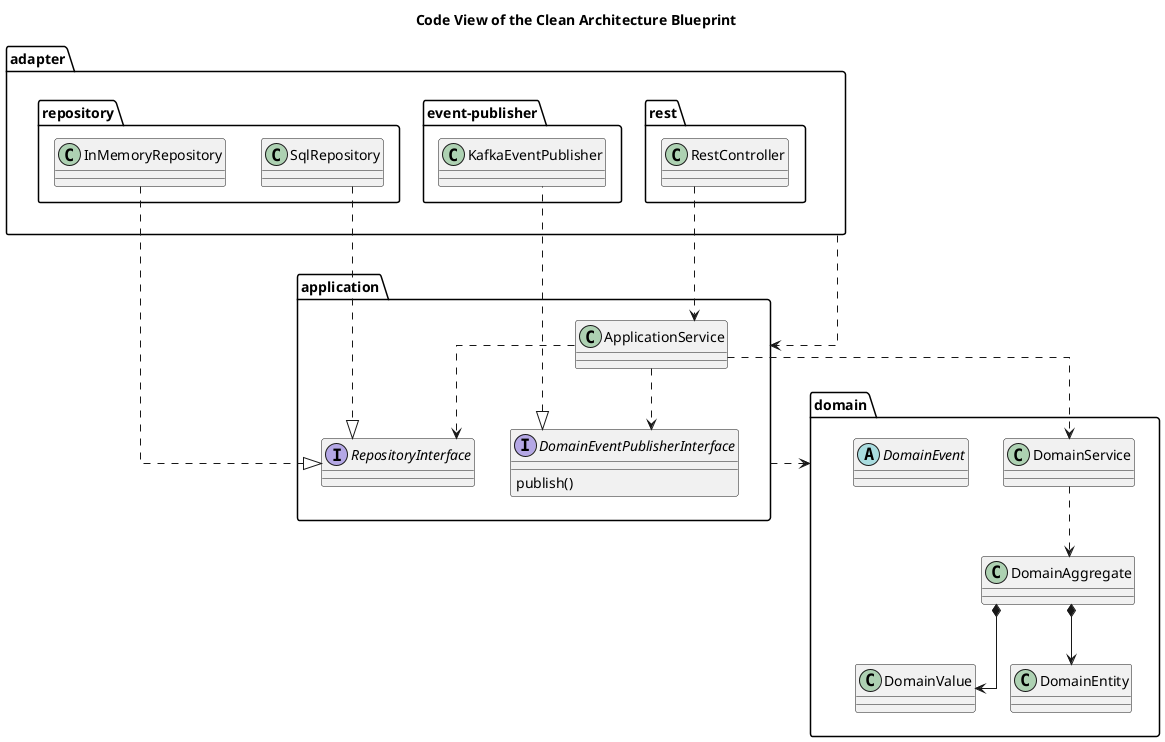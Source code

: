 @startuml code-view



skinparam linetype ortho


title Code View of the Clean Architecture Blueprint

package "adapter" as softwareDevelopment_architecture_blueprint_cleanArchitecture_adapter {
  package "rest" as softwareDevelopment_architecture_blueprint_cleanArchitecture_adapter_rest {
    class "RestController" as softwareDevelopment_architecture_blueprint_cleanArchitecture_adapter_rest_restController {}
  }
  package "repository" as softwareDevelopment_architecture_blueprint_cleanArchitecture_adapter_repository {
    class "SqlRepository" as softwareDevelopment_architecture_blueprint_cleanArchitecture_adapter_repository_sqlRepository {}
    class "InMemoryRepository" as softwareDevelopment_architecture_blueprint_cleanArchitecture_adapter_repository_inMemoryRepository {}
  }
  package "event-publisher" as softwareDevelopment_architecture_blueprint_cleanArchitecture_adapter_eventPublisher {
    class "KafkaEventPublisher" as softwareDevelopment_architecture_blueprint_cleanArchitecture_adapter_eventPublisher_kafkaEventPublisher {}
  }
}
package "domain" as softwareDevelopment_architecture_blueprint_cleanArchitecture_domain {
  class "DomainAggregate" as softwareDevelopment_architecture_blueprint_cleanArchitecture_domain_domainAggregate {}
  class "DomainValue" as softwareDevelopment_architecture_blueprint_cleanArchitecture_domain_domainValue {}
  class "DomainService" as softwareDevelopment_architecture_blueprint_cleanArchitecture_domain_domainService {}
  class "DomainEntity" as softwareDevelopment_architecture_blueprint_cleanArchitecture_domain_domainEntity {}
  abstract class "DomainEvent" as softwareDevelopment_architecture_blueprint_cleanArchitecture_domain_domainEvent {}
}
package "application" as softwareDevelopment_architecture_blueprint_cleanArchitecture_application {
  interface "RepositoryInterface" as softwareDevelopment_architecture_blueprint_cleanArchitecture_application_repositoryInterface {
  }
  interface "DomainEventPublisherInterface" as softwareDevelopment_architecture_blueprint_cleanArchitecture_application_domainEventPublisherInterface {
    publish()
  }
  class "ApplicationService" as softwareDevelopment_architecture_blueprint_cleanArchitecture_application_applicationService {}
}
softwareDevelopment_architecture_blueprint_cleanArchitecture_domain_domainAggregate *--> softwareDevelopment_architecture_blueprint_cleanArchitecture_domain_domainValue
softwareDevelopment_architecture_blueprint_cleanArchitecture_application_repositoryInterface <|.up. softwareDevelopment_architecture_blueprint_cleanArchitecture_adapter_repository_sqlRepository
softwareDevelopment_architecture_blueprint_cleanArchitecture_application_domainEventPublisherInterface <|.. softwareDevelopment_architecture_blueprint_cleanArchitecture_adapter_eventPublisher_kafkaEventPublisher
softwareDevelopment_architecture_blueprint_cleanArchitecture_application_repositoryInterface <|.up. softwareDevelopment_architecture_blueprint_cleanArchitecture_adapter_repository_inMemoryRepository
softwareDevelopment_architecture_blueprint_cleanArchitecture_application_applicationService ..> softwareDevelopment_architecture_blueprint_cleanArchitecture_application_domainEventPublisherInterface
softwareDevelopment_architecture_blueprint_cleanArchitecture_domain_domainAggregate *--> softwareDevelopment_architecture_blueprint_cleanArchitecture_domain_domainEntity
softwareDevelopment_architecture_blueprint_cleanArchitecture_application_applicationService ..> softwareDevelopment_architecture_blueprint_cleanArchitecture_domain_domainService
softwareDevelopment_architecture_blueprint_cleanArchitecture_adapter .down.> softwareDevelopment_architecture_blueprint_cleanArchitecture_application
softwareDevelopment_architecture_blueprint_cleanArchitecture_adapter_rest_restController ..> softwareDevelopment_architecture_blueprint_cleanArchitecture_application_applicationService
softwareDevelopment_architecture_blueprint_cleanArchitecture_domain_domainService ..> softwareDevelopment_architecture_blueprint_cleanArchitecture_domain_domainAggregate
softwareDevelopment_architecture_blueprint_cleanArchitecture_application ..> softwareDevelopment_architecture_blueprint_cleanArchitecture_domain
softwareDevelopment_architecture_blueprint_cleanArchitecture_application_applicationService ..> softwareDevelopment_architecture_blueprint_cleanArchitecture_application_repositoryInterface
@enduml
